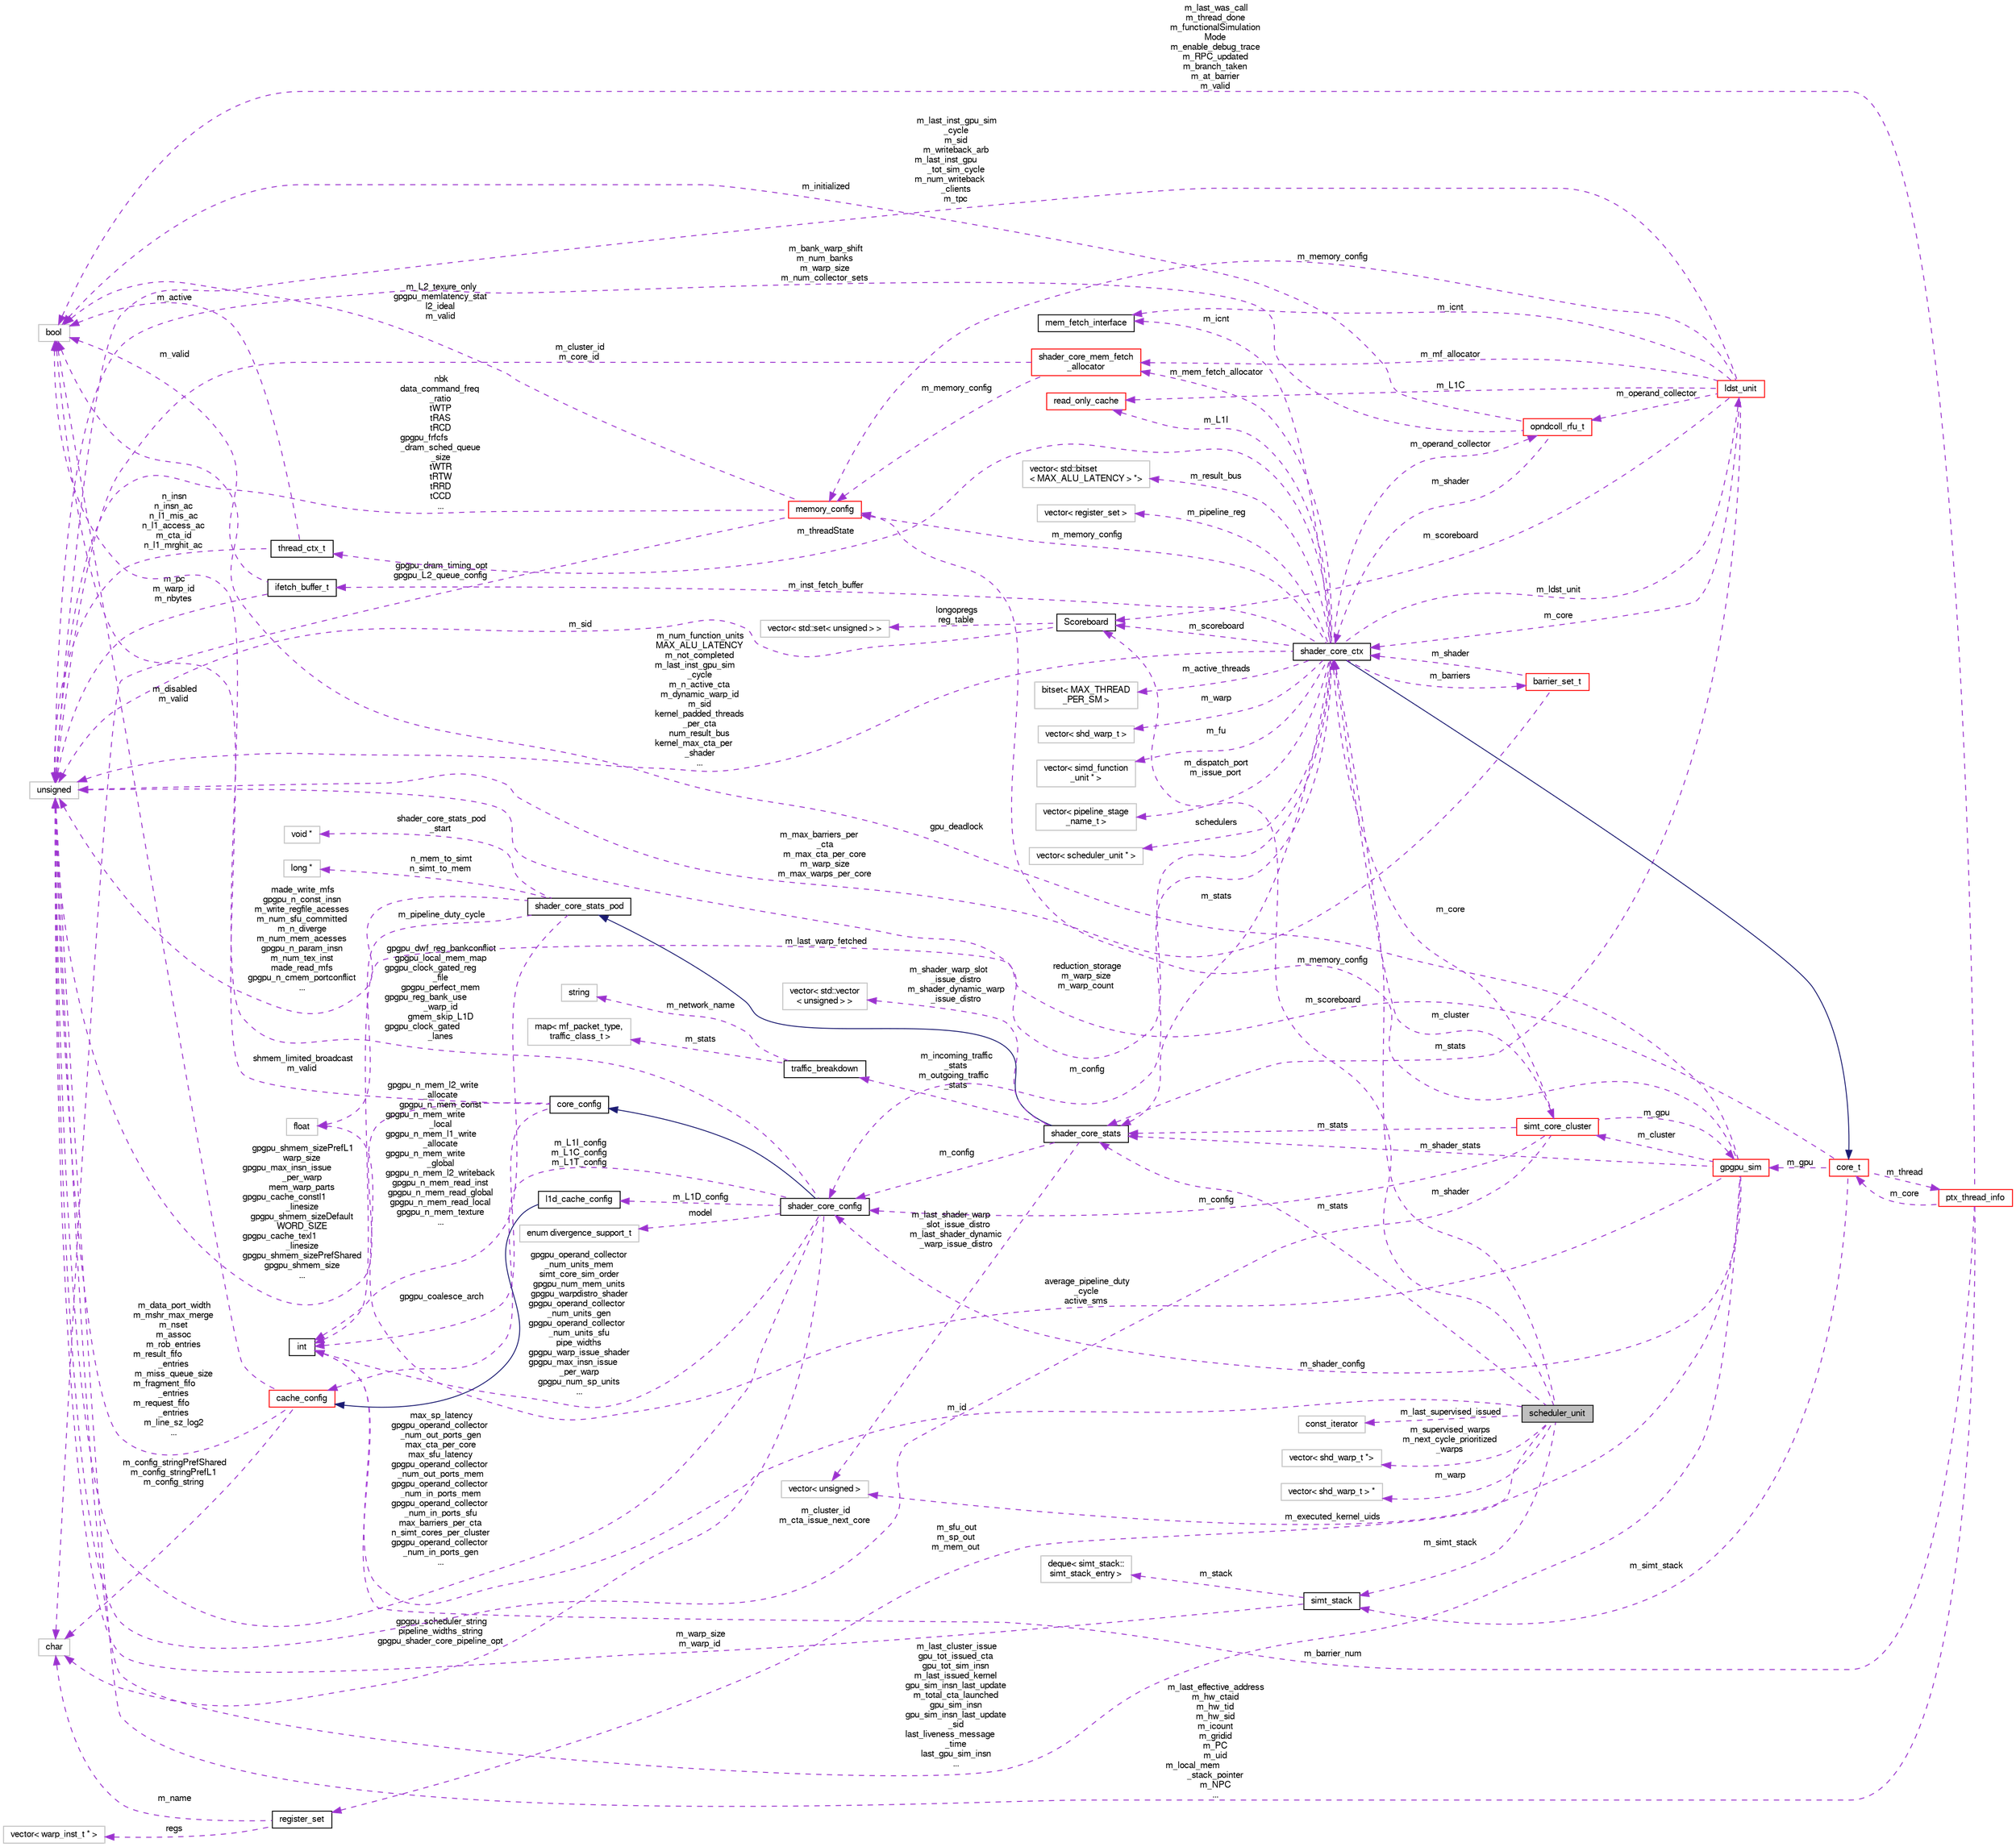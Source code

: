 digraph "scheduler_unit"
{
  bgcolor="transparent";
  edge [fontname="FreeSans",fontsize="10",labelfontname="FreeSans",labelfontsize="10"];
  node [fontname="FreeSans",fontsize="10",shape=record];
  rankdir="LR";
  Node5 [label="scheduler_unit",height=0.2,width=0.4,color="black", fillcolor="grey75", style="filled", fontcolor="black"];
  Node6 -> Node5 [dir="back",color="darkorchid3",fontsize="10",style="dashed",label=" m_sfu_out\nm_sp_out\nm_mem_out" ,fontname="FreeSans"];
  Node6 [label="register_set",height=0.2,width=0.4,color="black",URL="$classregister__set.html"];
  Node7 -> Node6 [dir="back",color="darkorchid3",fontsize="10",style="dashed",label=" m_name" ,fontname="FreeSans"];
  Node7 [label="char",height=0.2,width=0.4,color="grey75"];
  Node8 -> Node6 [dir="back",color="darkorchid3",fontsize="10",style="dashed",label=" regs" ,fontname="FreeSans"];
  Node8 [label="vector\< warp_inst_t * \>",height=0.2,width=0.4,color="grey75"];
  Node9 -> Node5 [dir="back",color="darkorchid3",fontsize="10",style="dashed",label=" m_simt_stack" ,fontname="FreeSans"];
  Node9 [label="simt_stack",height=0.2,width=0.4,color="black",URL="$classsimt__stack.html"];
  Node10 -> Node9 [dir="back",color="darkorchid3",fontsize="10",style="dashed",label=" m_stack" ,fontname="FreeSans"];
  Node10 [label="deque\< simt_stack::\lsimt_stack_entry \>",height=0.2,width=0.4,color="grey75"];
  Node11 -> Node9 [dir="back",color="darkorchid3",fontsize="10",style="dashed",label=" m_warp_size\nm_warp_id" ,fontname="FreeSans"];
  Node11 [label="unsigned",height=0.2,width=0.4,color="grey75"];
  Node12 -> Node5 [dir="back",color="darkorchid3",fontsize="10",style="dashed",label=" m_last_supervised_issued" ,fontname="FreeSans"];
  Node12 [label="const_iterator",height=0.2,width=0.4,color="grey75"];
  Node13 -> Node5 [dir="back",color="darkorchid3",fontsize="10",style="dashed",label=" m_stats" ,fontname="FreeSans"];
  Node13 [label="shader_core_stats",height=0.2,width=0.4,color="black",URL="$classshader__core__stats.html"];
  Node14 -> Node13 [dir="back",color="midnightblue",fontsize="10",style="solid",fontname="FreeSans"];
  Node14 [label="shader_core_stats_pod",height=0.2,width=0.4,color="black",URL="$structshader__core__stats__pod.html"];
  Node15 -> Node14 [dir="back",color="darkorchid3",fontsize="10",style="dashed",label=" m_pipeline_duty_cycle" ,fontname="FreeSans"];
  Node15 [label="float",height=0.2,width=0.4,color="grey75"];
  Node16 -> Node14 [dir="back",color="darkorchid3",fontsize="10",style="dashed",label=" n_mem_to_simt\nn_simt_to_mem" ,fontname="FreeSans"];
  Node16 [label="long *",height=0.2,width=0.4,color="grey75"];
  Node17 -> Node14 [dir="back",color="darkorchid3",fontsize="10",style="dashed",label=" gpgpu_n_mem_l2_write\l_allocate\ngpgpu_n_mem_const\ngpgpu_n_mem_write\l_local\ngpgpu_n_mem_l1_write\l_allocate\ngpgpu_n_mem_write\l_global\ngpgpu_n_mem_l2_writeback\ngpgpu_n_mem_read_inst\ngpgpu_n_mem_read_global\ngpgpu_n_mem_read_local\ngpgpu_n_mem_texture\n..." ,fontname="FreeSans"];
  Node17 [label="int",height=0.2,width=0.4,color="black",URL="$classint.html"];
  Node11 -> Node14 [dir="back",color="darkorchid3",fontsize="10",style="dashed",label=" made_write_mfs\ngpgpu_n_const_insn\nm_write_regfile_acesses\nm_num_sfu_committed\nm_n_diverge\nm_num_mem_acesses\ngpgpu_n_param_insn\nm_num_tex_inst\nmade_read_mfs\ngpgpu_n_cmem_portconflict\n..." ,fontname="FreeSans"];
  Node18 -> Node14 [dir="back",color="darkorchid3",fontsize="10",style="dashed",label=" shader_core_stats_pod\l_start" ,fontname="FreeSans"];
  Node18 [label="void *",height=0.2,width=0.4,color="grey75"];
  Node19 -> Node13 [dir="back",color="darkorchid3",fontsize="10",style="dashed",label=" m_incoming_traffic\l_stats\nm_outgoing_traffic\l_stats" ,fontname="FreeSans"];
  Node19 [label="traffic_breakdown",height=0.2,width=0.4,color="black",URL="$classtraffic__breakdown.html"];
  Node20 -> Node19 [dir="back",color="darkorchid3",fontsize="10",style="dashed",label=" m_stats" ,fontname="FreeSans"];
  Node20 [label="map\< mf_packet_type,\l traffic_class_t \>",height=0.2,width=0.4,color="grey75"];
  Node21 -> Node19 [dir="back",color="darkorchid3",fontsize="10",style="dashed",label=" m_network_name" ,fontname="FreeSans"];
  Node21 [label="string",height=0.2,width=0.4,color="grey75"];
  Node22 -> Node13 [dir="back",color="darkorchid3",fontsize="10",style="dashed",label=" m_config" ,fontname="FreeSans"];
  Node22 [label="shader_core_config",height=0.2,width=0.4,color="black",URL="$structshader__core__config.html"];
  Node23 -> Node22 [dir="back",color="midnightblue",fontsize="10",style="solid",fontname="FreeSans"];
  Node23 [label="core_config",height=0.2,width=0.4,color="black",URL="$structcore__config.html"];
  Node17 -> Node23 [dir="back",color="darkorchid3",fontsize="10",style="dashed",label=" gpgpu_coalesce_arch" ,fontname="FreeSans"];
  Node24 -> Node23 [dir="back",color="darkorchid3",fontsize="10",style="dashed",label=" shmem_limited_broadcast\nm_valid" ,fontname="FreeSans"];
  Node24 [label="bool",height=0.2,width=0.4,color="grey75"];
  Node11 -> Node23 [dir="back",color="darkorchid3",fontsize="10",style="dashed",label=" gpgpu_shmem_sizePrefL1\nwarp_size\ngpgpu_max_insn_issue\l_per_warp\nmem_warp_parts\ngpgpu_cache_constl1\l_linesize\ngpgpu_shmem_sizeDefault\nWORD_SIZE\ngpgpu_cache_texl1\l_linesize\ngpgpu_shmem_sizePrefShared\ngpgpu_shmem_size\n..." ,fontname="FreeSans"];
  Node25 -> Node22 [dir="back",color="darkorchid3",fontsize="10",style="dashed",label=" m_L1D_config" ,fontname="FreeSans"];
  Node25 [label="l1d_cache_config",height=0.2,width=0.4,color="black",URL="$classl1d__cache__config.html"];
  Node26 -> Node25 [dir="back",color="midnightblue",fontsize="10",style="solid",fontname="FreeSans"];
  Node26 [label="cache_config",height=0.2,width=0.4,color="red",URL="$classcache__config.html"];
  Node7 -> Node26 [dir="back",color="darkorchid3",fontsize="10",style="dashed",label=" m_config_stringPrefShared\nm_config_stringPrefL1\nm_config_string" ,fontname="FreeSans"];
  Node24 -> Node26 [dir="back",color="darkorchid3",fontsize="10",style="dashed",label=" m_disabled\nm_valid" ,fontname="FreeSans"];
  Node11 -> Node26 [dir="back",color="darkorchid3",fontsize="10",style="dashed",label=" m_data_port_width\nm_mshr_max_merge\nm_nset\nm_assoc\nm_rob_entries\nm_result_fifo\l_entries\nm_miss_queue_size\nm_fragment_fifo\l_entries\nm_request_fifo\l_entries\nm_line_sz_log2\n..." ,fontname="FreeSans"];
  Node7 -> Node22 [dir="back",color="darkorchid3",fontsize="10",style="dashed",label=" gpgpu_scheduler_string\npipeline_widths_string\ngpgpu_shader_core_pipeline_opt" ,fontname="FreeSans"];
  Node37 -> Node22 [dir="back",color="darkorchid3",fontsize="10",style="dashed",label=" model" ,fontname="FreeSans"];
  Node37 [label="enum divergence_support_t",height=0.2,width=0.4,color="grey75"];
  Node17 -> Node22 [dir="back",color="darkorchid3",fontsize="10",style="dashed",label=" gpgpu_operand_collector\l_num_units_mem\nsimt_core_sim_order\ngpgpu_num_mem_units\ngpgpu_warpdistro_shader\ngpgpu_operand_collector\l_num_units_gen\ngpgpu_operand_collector\l_num_units_sfu\npipe_widths\ngpgpu_warp_issue_shader\ngpgpu_max_insn_issue\l_per_warp\ngpgpu_num_sp_units\n..." ,fontname="FreeSans"];
  Node24 -> Node22 [dir="back",color="darkorchid3",fontsize="10",style="dashed",label=" gpgpu_dwf_reg_bankconflict\ngpgpu_local_mem_map\ngpgpu_clock_gated_reg\l_file\ngpgpu_perfect_mem\ngpgpu_reg_bank_use\l_warp_id\ngmem_skip_L1D\ngpgpu_clock_gated\l_lanes" ,fontname="FreeSans"];
  Node26 -> Node22 [dir="back",color="darkorchid3",fontsize="10",style="dashed",label=" m_L1I_config\nm_L1C_config\nm_L1T_config" ,fontname="FreeSans"];
  Node11 -> Node22 [dir="back",color="darkorchid3",fontsize="10",style="dashed",label=" max_sp_latency\ngpgpu_operand_collector\l_num_out_ports_gen\nmax_cta_per_core\nmax_sfu_latency\ngpgpu_operand_collector\l_num_out_ports_mem\ngpgpu_operand_collector\l_num_in_ports_mem\ngpgpu_operand_collector\l_num_in_ports_sfu\nmax_barriers_per_cta\nn_simt_cores_per_cluster\ngpgpu_operand_collector\l_num_in_ports_gen\n..." ,fontname="FreeSans"];
  Node38 -> Node13 [dir="back",color="darkorchid3",fontsize="10",style="dashed",label=" m_last_shader_warp\l_slot_issue_distro\nm_last_shader_dynamic\l_warp_issue_distro" ,fontname="FreeSans"];
  Node38 [label="vector\< unsigned \>",height=0.2,width=0.4,color="grey75"];
  Node39 -> Node13 [dir="back",color="darkorchid3",fontsize="10",style="dashed",label=" m_shader_warp_slot\l_issue_distro\nm_shader_dynamic_warp\l_issue_distro" ,fontname="FreeSans"];
  Node39 [label="vector\< std::vector\l\< unsigned \> \>",height=0.2,width=0.4,color="grey75"];
  Node40 -> Node5 [dir="back",color="darkorchid3",fontsize="10",style="dashed",label=" m_scoreboard" ,fontname="FreeSans"];
  Node40 [label="Scoreboard",height=0.2,width=0.4,color="black",URL="$classScoreboard.html"];
  Node41 -> Node40 [dir="back",color="darkorchid3",fontsize="10",style="dashed",label=" longopregs\nreg_table" ,fontname="FreeSans"];
  Node41 [label="vector\< std::set\< unsigned \> \>",height=0.2,width=0.4,color="grey75"];
  Node11 -> Node40 [dir="back",color="darkorchid3",fontsize="10",style="dashed",label=" m_sid" ,fontname="FreeSans"];
  Node17 -> Node5 [dir="back",color="darkorchid3",fontsize="10",style="dashed",label=" m_id" ,fontname="FreeSans"];
  Node42 -> Node5 [dir="back",color="darkorchid3",fontsize="10",style="dashed",label=" m_shader" ,fontname="FreeSans"];
  Node42 [label="shader_core_ctx",height=0.2,width=0.4,color="black",URL="$classshader__core__ctx.html"];
  Node43 -> Node42 [dir="back",color="midnightblue",fontsize="10",style="solid",fontname="FreeSans"];
  Node43 [label="core_t",height=0.2,width=0.4,color="red",URL="$classcore__t.html"];
  Node9 -> Node43 [dir="back",color="darkorchid3",fontsize="10",style="dashed",label=" m_simt_stack" ,fontname="FreeSans"];
  Node44 -> Node43 [dir="back",color="darkorchid3",fontsize="10",style="dashed",label=" m_gpu" ,fontname="FreeSans"];
  Node44 [label="gpgpu_sim",height=0.2,width=0.4,color="red",URL="$classgpgpu__sim.html"];
  Node22 -> Node44 [dir="back",color="darkorchid3",fontsize="10",style="dashed",label=" m_shader_config" ,fontname="FreeSans"];
  Node55 -> Node44 [dir="back",color="darkorchid3",fontsize="10",style="dashed",label=" m_cluster" ,fontname="FreeSans"];
  Node55 [label="simt_core_cluster",height=0.2,width=0.4,color="red",URL="$classsimt__core__cluster.html"];
  Node22 -> Node55 [dir="back",color="darkorchid3",fontsize="10",style="dashed",label=" m_config" ,fontname="FreeSans"];
  Node13 -> Node55 [dir="back",color="darkorchid3",fontsize="10",style="dashed",label=" m_stats" ,fontname="FreeSans"];
  Node44 -> Node55 [dir="back",color="darkorchid3",fontsize="10",style="dashed",label=" m_gpu" ,fontname="FreeSans"];
  Node42 -> Node55 [dir="back",color="darkorchid3",fontsize="10",style="dashed",label=" m_core" ,fontname="FreeSans"];
  Node11 -> Node55 [dir="back",color="darkorchid3",fontsize="10",style="dashed",label=" m_cluster_id\nm_cta_issue_next_core" ,fontname="FreeSans"];
  Node38 -> Node44 [dir="back",color="darkorchid3",fontsize="10",style="dashed",label=" m_executed_kernel_uids" ,fontname="FreeSans"];
  Node15 -> Node44 [dir="back",color="darkorchid3",fontsize="10",style="dashed",label=" average_pipeline_duty\l_cycle\nactive_sms" ,fontname="FreeSans"];
  Node13 -> Node44 [dir="back",color="darkorchid3",fontsize="10",style="dashed",label=" m_shader_stats" ,fontname="FreeSans"];
  Node57 -> Node44 [dir="back",color="darkorchid3",fontsize="10",style="dashed",label=" m_memory_config" ,fontname="FreeSans"];
  Node57 [label="memory_config",height=0.2,width=0.4,color="red",URL="$structmemory__config.html"];
  Node7 -> Node57 [dir="back",color="darkorchid3",fontsize="10",style="dashed",label=" gpgpu_dram_timing_opt\ngpgpu_L2_queue_config" ,fontname="FreeSans"];
  Node24 -> Node57 [dir="back",color="darkorchid3",fontsize="10",style="dashed",label=" m_L2_texure_only\ngpgpu_memlatency_stat\nl2_ideal\nm_valid" ,fontname="FreeSans"];
  Node11 -> Node57 [dir="back",color="darkorchid3",fontsize="10",style="dashed",label=" nbk\ndata_command_freq\l_ratio\ntWTP\ntRAS\ntRCD\ngpgpu_frfcfs\l_dram_sched_queue\l_size\ntWTR\ntRTW\ntRRD\ntCCD\n..." ,fontname="FreeSans"];
  Node24 -> Node44 [dir="back",color="darkorchid3",fontsize="10",style="dashed",label=" gpu_deadlock" ,fontname="FreeSans"];
  Node11 -> Node44 [dir="back",color="darkorchid3",fontsize="10",style="dashed",label=" m_last_cluster_issue\ngpu_tot_issued_cta\ngpu_tot_sim_insn\nm_last_issued_kernel\ngpu_sim_insn_last_update\nm_total_cta_launched\ngpu_sim_insn\ngpu_sim_insn_last_update\l_sid\nlast_liveness_message\l_time\nlast_gpu_sim_insn\n..." ,fontname="FreeSans"];
  Node11 -> Node43 [dir="back",color="darkorchid3",fontsize="10",style="dashed",label=" reduction_storage\nm_warp_size\nm_warp_count" ,fontname="FreeSans"];
  Node204 -> Node43 [dir="back",color="darkorchid3",fontsize="10",style="dashed",label=" m_thread" ,fontname="FreeSans"];
  Node204 [label="ptx_thread_info",height=0.2,width=0.4,color="red",URL="$classptx__thread__info.html"];
  Node43 -> Node204 [dir="back",color="darkorchid3",fontsize="10",style="dashed",label=" m_core" ,fontname="FreeSans"];
  Node17 -> Node204 [dir="back",color="darkorchid3",fontsize="10",style="dashed",label=" m_barrier_num" ,fontname="FreeSans"];
  Node24 -> Node204 [dir="back",color="darkorchid3",fontsize="10",style="dashed",label=" m_last_was_call\nm_thread_done\nm_functionalSimulation\lMode\nm_enable_debug_trace\nm_RPC_updated\nm_branch_taken\nm_at_barrier\nm_valid" ,fontname="FreeSans"];
  Node11 -> Node204 [dir="back",color="darkorchid3",fontsize="10",style="dashed",label=" m_last_effective_address\nm_hw_ctaid\nm_hw_tid\nm_hw_sid\nm_icount\nm_gridid\nm_PC\nm_uid\nm_local_mem\l_stack_pointer\nm_NPC\n..." ,fontname="FreeSans"];
  Node55 -> Node42 [dir="back",color="darkorchid3",fontsize="10",style="dashed",label=" m_cluster" ,fontname="FreeSans"];
  Node22 -> Node42 [dir="back",color="darkorchid3",fontsize="10",style="dashed",label=" m_config" ,fontname="FreeSans"];
  Node250 -> Node42 [dir="back",color="darkorchid3",fontsize="10",style="dashed",label=" m_inst_fetch_buffer" ,fontname="FreeSans"];
  Node250 [label="ifetch_buffer_t",height=0.2,width=0.4,color="black",URL="$structifetch__buffer__t.html"];
  Node24 -> Node250 [dir="back",color="darkorchid3",fontsize="10",style="dashed",label=" m_valid" ,fontname="FreeSans"];
  Node11 -> Node250 [dir="back",color="darkorchid3",fontsize="10",style="dashed",label=" m_pc\nm_warp_id\nm_nbytes" ,fontname="FreeSans"];
  Node251 -> Node42 [dir="back",color="darkorchid3",fontsize="10",style="dashed",label=" m_warp" ,fontname="FreeSans"];
  Node251 [label="vector\< shd_warp_t \>",height=0.2,width=0.4,color="grey75"];
  Node112 -> Node42 [dir="back",color="darkorchid3",fontsize="10",style="dashed",label=" m_icnt" ,fontname="FreeSans"];
  Node112 [label="mem_fetch_interface",height=0.2,width=0.4,color="black",URL="$classmem__fetch__interface.html"];
  Node13 -> Node42 [dir="back",color="darkorchid3",fontsize="10",style="dashed",label=" m_stats" ,fontname="FreeSans"];
  Node57 -> Node42 [dir="back",color="darkorchid3",fontsize="10",style="dashed",label=" m_memory_config" ,fontname="FreeSans"];
  Node40 -> Node42 [dir="back",color="darkorchid3",fontsize="10",style="dashed",label=" m_scoreboard" ,fontname="FreeSans"];
  Node252 -> Node42 [dir="back",color="darkorchid3",fontsize="10",style="dashed",label=" m_fu" ,fontname="FreeSans"];
  Node252 [label="vector\< simd_function\l_unit * \>",height=0.2,width=0.4,color="grey75"];
  Node253 -> Node42 [dir="back",color="darkorchid3",fontsize="10",style="dashed",label=" m_dispatch_port\nm_issue_port" ,fontname="FreeSans"];
  Node253 [label="vector\< pipeline_stage\l_name_t \>",height=0.2,width=0.4,color="grey75"];
  Node17 -> Node42 [dir="back",color="darkorchid3",fontsize="10",style="dashed",label=" m_last_warp_fetched" ,fontname="FreeSans"];
  Node254 -> Node42 [dir="back",color="darkorchid3",fontsize="10",style="dashed",label=" m_L1I" ,fontname="FreeSans"];
  Node254 [label="read_only_cache",height=0.2,width=0.4,color="red",URL="$classread__only__cache.html",tooltip="Read only cache. "];
  Node255 -> Node42 [dir="back",color="darkorchid3",fontsize="10",style="dashed",label=" m_ldst_unit" ,fontname="FreeSans"];
  Node255 [label="ldst_unit",height=0.2,width=0.4,color="red",URL="$classldst__unit.html"];
  Node13 -> Node255 [dir="back",color="darkorchid3",fontsize="10",style="dashed",label=" m_stats" ,fontname="FreeSans"];
  Node112 -> Node255 [dir="back",color="darkorchid3",fontsize="10",style="dashed",label=" m_icnt" ,fontname="FreeSans"];
  Node57 -> Node255 [dir="back",color="darkorchid3",fontsize="10",style="dashed",label=" m_memory_config" ,fontname="FreeSans"];
  Node40 -> Node255 [dir="back",color="darkorchid3",fontsize="10",style="dashed",label=" m_scoreboard" ,fontname="FreeSans"];
  Node254 -> Node255 [dir="back",color="darkorchid3",fontsize="10",style="dashed",label=" m_L1C" ,fontname="FreeSans"];
  Node268 -> Node255 [dir="back",color="darkorchid3",fontsize="10",style="dashed",label=" m_mf_allocator" ,fontname="FreeSans"];
  Node268 [label="shader_core_mem_fetch\l_allocator",height=0.2,width=0.4,color="red",URL="$classshader__core__mem__fetch__allocator.html"];
  Node57 -> Node268 [dir="back",color="darkorchid3",fontsize="10",style="dashed",label=" m_memory_config" ,fontname="FreeSans"];
  Node11 -> Node268 [dir="back",color="darkorchid3",fontsize="10",style="dashed",label=" m_cluster_id\nm_core_id" ,fontname="FreeSans"];
  Node269 -> Node255 [dir="back",color="darkorchid3",fontsize="10",style="dashed",label=" m_operand_collector" ,fontname="FreeSans"];
  Node269 [label="opndcoll_rfu_t",height=0.2,width=0.4,color="red",URL="$classopndcoll__rfu__t.html"];
  Node24 -> Node269 [dir="back",color="darkorchid3",fontsize="10",style="dashed",label=" m_initialized" ,fontname="FreeSans"];
  Node42 -> Node269 [dir="back",color="darkorchid3",fontsize="10",style="dashed",label=" m_shader" ,fontname="FreeSans"];
  Node11 -> Node269 [dir="back",color="darkorchid3",fontsize="10",style="dashed",label=" m_bank_warp_shift\nm_num_banks\nm_warp_size\nm_num_collector_sets" ,fontname="FreeSans"];
  Node42 -> Node255 [dir="back",color="darkorchid3",fontsize="10",style="dashed",label=" m_core" ,fontname="FreeSans"];
  Node11 -> Node255 [dir="back",color="darkorchid3",fontsize="10",style="dashed",label=" m_last_inst_gpu_sim\l_cycle\nm_sid\nm_writeback_arb\nm_last_inst_gpu\l_tot_sim_cycle\nm_num_writeback\l_clients\nm_tpc" ,fontname="FreeSans"];
  Node282 -> Node42 [dir="back",color="darkorchid3",fontsize="10",style="dashed",label=" schedulers" ,fontname="FreeSans"];
  Node282 [label="vector\< scheduler_unit * \>",height=0.2,width=0.4,color="grey75"];
  Node268 -> Node42 [dir="back",color="darkorchid3",fontsize="10",style="dashed",label=" m_mem_fetch_allocator" ,fontname="FreeSans"];
  Node283 -> Node42 [dir="back",color="darkorchid3",fontsize="10",style="dashed",label=" m_result_bus" ,fontname="FreeSans"];
  Node283 [label="vector\< std::bitset\l\< MAX_ALU_LATENCY \> *\>",height=0.2,width=0.4,color="grey75"];
  Node269 -> Node42 [dir="back",color="darkorchid3",fontsize="10",style="dashed",label=" m_operand_collector" ,fontname="FreeSans"];
  Node284 -> Node42 [dir="back",color="darkorchid3",fontsize="10",style="dashed",label=" m_threadState" ,fontname="FreeSans"];
  Node284 [label="thread_ctx_t",height=0.2,width=0.4,color="black",URL="$classthread__ctx__t.html"];
  Node24 -> Node284 [dir="back",color="darkorchid3",fontsize="10",style="dashed",label=" m_active" ,fontname="FreeSans"];
  Node11 -> Node284 [dir="back",color="darkorchid3",fontsize="10",style="dashed",label=" n_insn\nn_insn_ac\nn_l1_mis_ac\nn_l1_access_ac\nm_cta_id\nn_l1_mrghit_ac" ,fontname="FreeSans"];
  Node285 -> Node42 [dir="back",color="darkorchid3",fontsize="10",style="dashed",label=" m_pipeline_reg" ,fontname="FreeSans"];
  Node285 [label="vector\< register_set \>",height=0.2,width=0.4,color="grey75"];
  Node286 -> Node42 [dir="back",color="darkorchid3",fontsize="10",style="dashed",label=" m_barriers" ,fontname="FreeSans"];
  Node286 [label="barrier_set_t",height=0.2,width=0.4,color="red",URL="$classbarrier__set__t.html"];
  Node42 -> Node286 [dir="back",color="darkorchid3",fontsize="10",style="dashed",label=" m_shader" ,fontname="FreeSans"];
  Node11 -> Node286 [dir="back",color="darkorchid3",fontsize="10",style="dashed",label=" m_max_barriers_per\l_cta\nm_max_cta_per_core\nm_warp_size\nm_max_warps_per_core" ,fontname="FreeSans"];
  Node11 -> Node42 [dir="back",color="darkorchid3",fontsize="10",style="dashed",label=" m_num_function_units\nMAX_ALU_LATENCY\nm_not_completed\nm_last_inst_gpu_sim\l_cycle\nm_n_active_cta\nm_dynamic_warp_id\nm_sid\nkernel_padded_threads\l_per_cta\nnum_result_bus\nkernel_max_cta_per\l_shader\n..." ,fontname="FreeSans"];
  Node289 -> Node42 [dir="back",color="darkorchid3",fontsize="10",style="dashed",label=" m_active_threads" ,fontname="FreeSans"];
  Node289 [label="bitset\< MAX_THREAD\l_PER_SM \>",height=0.2,width=0.4,color="grey75"];
  Node290 -> Node5 [dir="back",color="darkorchid3",fontsize="10",style="dashed",label=" m_supervised_warps\nm_next_cycle_prioritized\l_warps" ,fontname="FreeSans"];
  Node290 [label="vector\< shd_warp_t *\>",height=0.2,width=0.4,color="grey75"];
  Node291 -> Node5 [dir="back",color="darkorchid3",fontsize="10",style="dashed",label=" m_warp" ,fontname="FreeSans"];
  Node291 [label="vector\< shd_warp_t \> *",height=0.2,width=0.4,color="grey75"];
}
